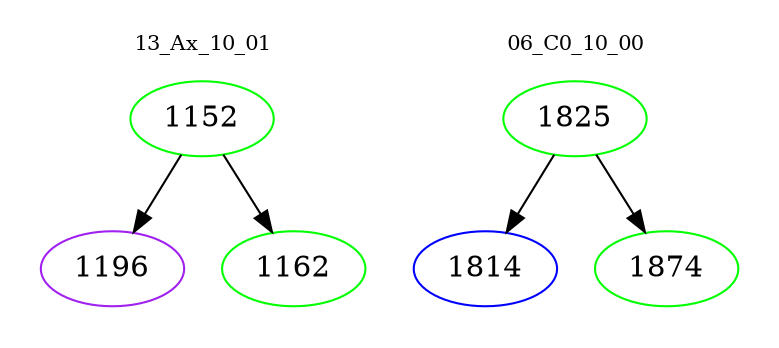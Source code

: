 digraph{
subgraph cluster_0 {
color = white
label = "13_Ax_10_01";
fontsize=10;
T0_1152 [label="1152", color="green"]
T0_1152 -> T0_1196 [color="black"]
T0_1196 [label="1196", color="purple"]
T0_1152 -> T0_1162 [color="black"]
T0_1162 [label="1162", color="green"]
}
subgraph cluster_1 {
color = white
label = "06_C0_10_00";
fontsize=10;
T1_1825 [label="1825", color="green"]
T1_1825 -> T1_1814 [color="black"]
T1_1814 [label="1814", color="blue"]
T1_1825 -> T1_1874 [color="black"]
T1_1874 [label="1874", color="green"]
}
}
